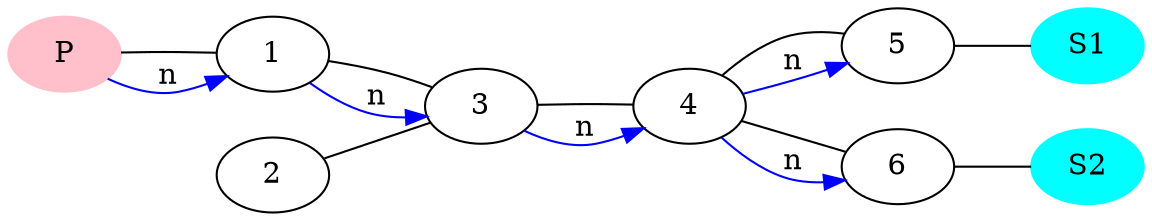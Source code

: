 # Notification
digraph G {
    rankdir=LR;

    P [style = filled, color=pink];
    S1, S2 [style=filled, color=cyan];
    1,2,3,4,5,6;

    subgraph network {
        edge [dir=none]
        P -> 1
        1 -> 3
        2 -> 3
        3 -> 4
        4 -> 5
        4 -> 6
        5 -> S1
        6 -> S2
    }

    subgraph notification {
        edge [color=blue];
        P -> 1 [label="n"];
        1 -> 3 [label="n"];
        3 -> 4 [label="n"];
        4 -> 5 [label="n"];
        4 -> 6 [label="n"];
    }
}
